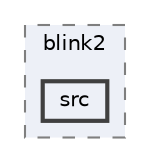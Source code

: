 digraph "tests/blink2/src"
{
 // LATEX_PDF_SIZE
  bgcolor="transparent";
  edge [fontname=Helvetica,fontsize=10,labelfontname=Helvetica,labelfontsize=10];
  node [fontname=Helvetica,fontsize=10,shape=box,height=0.2,width=0.4];
  compound=true
  subgraph clusterdir_738bd96b13b4bfe90710bb0a982e8b2d {
    graph [ bgcolor="#edf0f7", pencolor="grey50", label="blink2", fontname=Helvetica,fontsize=10 style="filled,dashed", URL="dir_738bd96b13b4bfe90710bb0a982e8b2d.html",tooltip=""]
  dir_42f22bbec33a7b71a726d95c93f7056b [label="src", fillcolor="#edf0f7", color="grey25", style="filled,bold", URL="dir_42f22bbec33a7b71a726d95c93f7056b.html",tooltip=""];
  }
}
